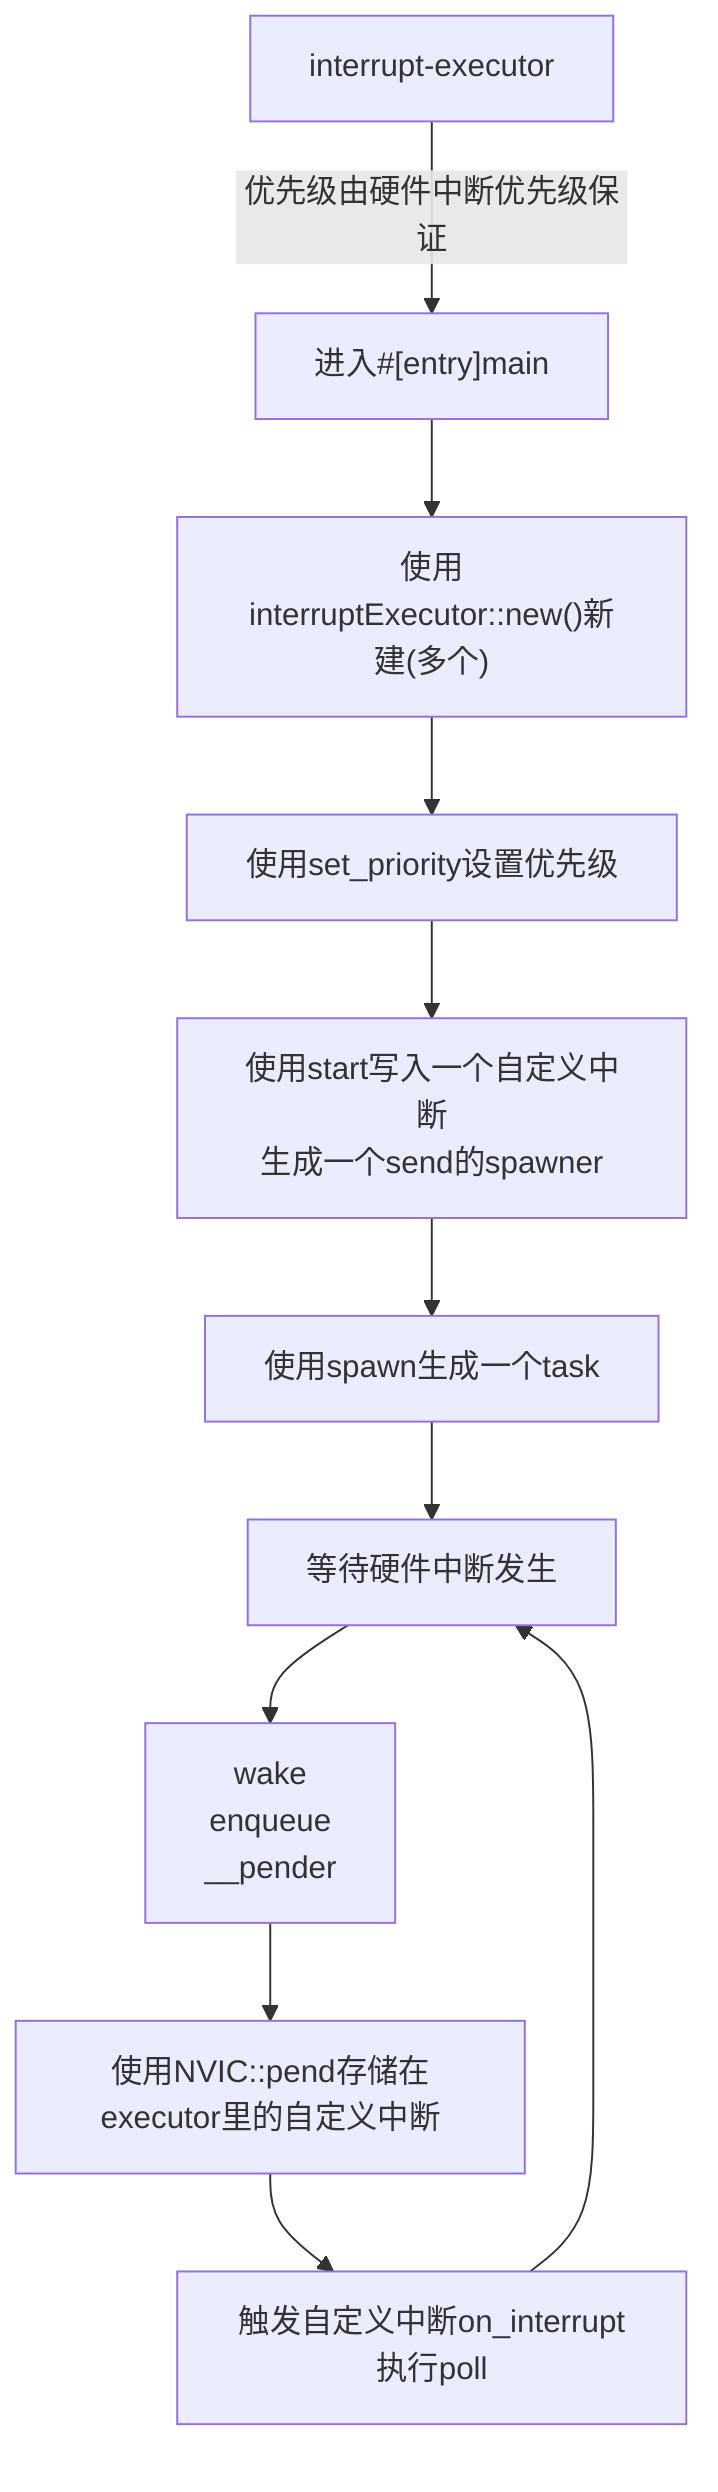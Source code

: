 flowchart TD
  N["interrupt-executor"] --> |优先级由硬件中断优先级保证| A
  A["进入#[entry]main"] --> New["使用interruptExecutor::new()新建(多个)"] --> 使用set_priority设置优先级--> Start[使用start写入一个自定义中断
生成一个send的spawner] --> 使用spawn生成一个task --> Interrupt[等待硬件中断发生]
  Interrupt --> Wake[wake
enqueue
__pender]
  Wake --> S["使用NVIC::pend存储在executor里的自定义中断"] --> 触发自定义中断on_interrupt执行poll--> Interrupt
  %% P -.-> Pool[一次pool]
